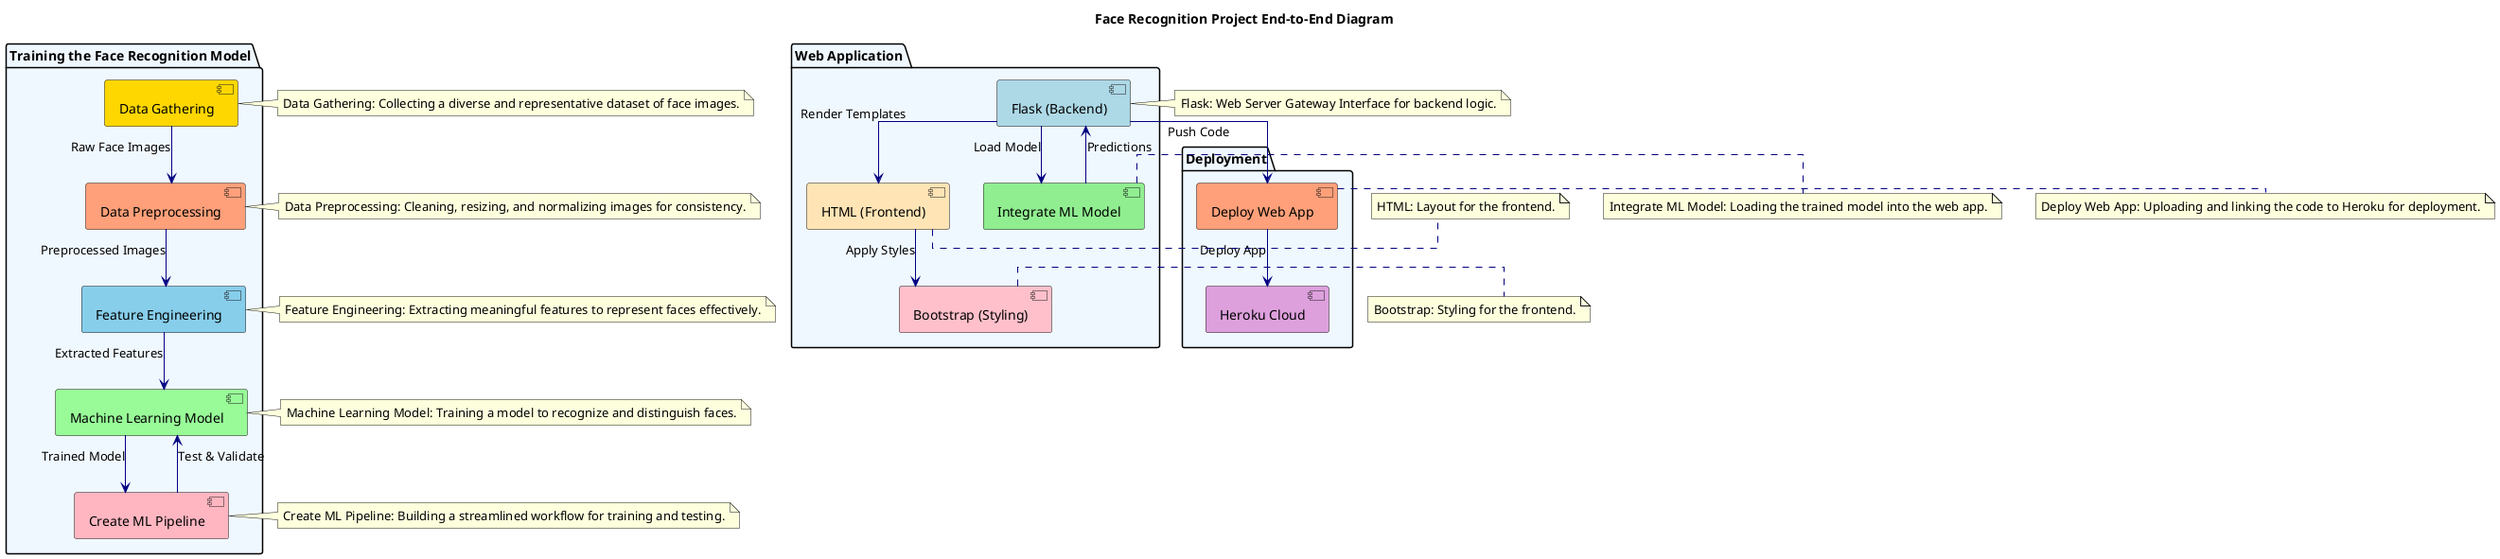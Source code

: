 @startuml
skinparam linetype ortho
skinparam packageBackgroundColor #F0F8FF
skinparam componentBackgroundColor #E6E6FA
skinparam componentFontColor #000000
skinparam componentArrowColor #000080

title Face Recognition Project End-to-End Diagram

package "Training the Face Recognition Model" {
    component "Data Gathering" as DG #FFD700
    component "Data Preprocessing" as DP #FFA07A
    component "Feature Engineering" as FE #87CEEB
    component "Machine Learning Model" as ML #98FB98
    component "Create ML Pipeline" as CMLP #FFB6C1

    DG --> DP : "Raw Face Images"
    DP --> FE : "Preprocessed Images"
    FE --> ML : "Extracted Features"
    ML --> CMLP : "Trained Model"
    CMLP --> ML : "Test & Validate"
}

package "Web Application" {
    component "Flask (Backend)" as Flask #ADD8E6
    component "HTML (Frontend)" as HTML #FFE4B5
    component "Bootstrap (Styling)" as Bootstrap #FFC0CB
    component "Integrate ML Model" as IntegrateML #90EE90

    Flask --> HTML : "Render Templates"
    HTML --> Bootstrap : "Apply Styles"
    Flask --> IntegrateML : "Load Model"
    IntegrateML --> Flask : "Predictions"
}

package "Deployment" {
    component "Deploy Web App" as Deploy #FFA07A
    component "Heroku Cloud" as Heroku #DDA0DD

    Flask --> Deploy : "Push Code"
    Deploy --> Heroku : "Deploy App"
}

note right of DG
    Data Gathering: Collecting a diverse and representative dataset of face images.
end note

note right of DP
    Data Preprocessing: Cleaning, resizing, and normalizing images for consistency.
end note

note right of FE
    Feature Engineering: Extracting meaningful features to represent faces effectively.
end note

note right of ML
    Machine Learning Model: Training a model to recognize and distinguish faces.
end note

note right of CMLP
    Create ML Pipeline: Building a streamlined workflow for training and testing.
end note

note right of Flask
    Flask: Web Server Gateway Interface for backend logic.
end note

note right of HTML
    HTML: Layout for the frontend.
end note

note right of Bootstrap
    Bootstrap: Styling for the frontend.
end note

note right of IntegrateML
    Integrate ML Model: Loading the trained model into the web app.
end note

note right of Deploy
    Deploy Web App: Uploading and linking the code to Heroku for deployment.
end note

@enduml